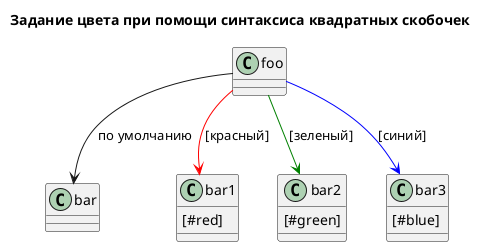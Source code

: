 @startuml
title Задание цвета при помощи синтаксиса квадратных скобочек
class foo
class bar
bar1 : [#red]
bar2 : [#green]
bar3 : [#blue]


foo --> bar             : по умолчанию
foo -[#red]-> bar1      : [красный]
foo -[#green]-> bar2    : [зеленый]
foo -[#blue]-> bar3     : [синий]
@enduml